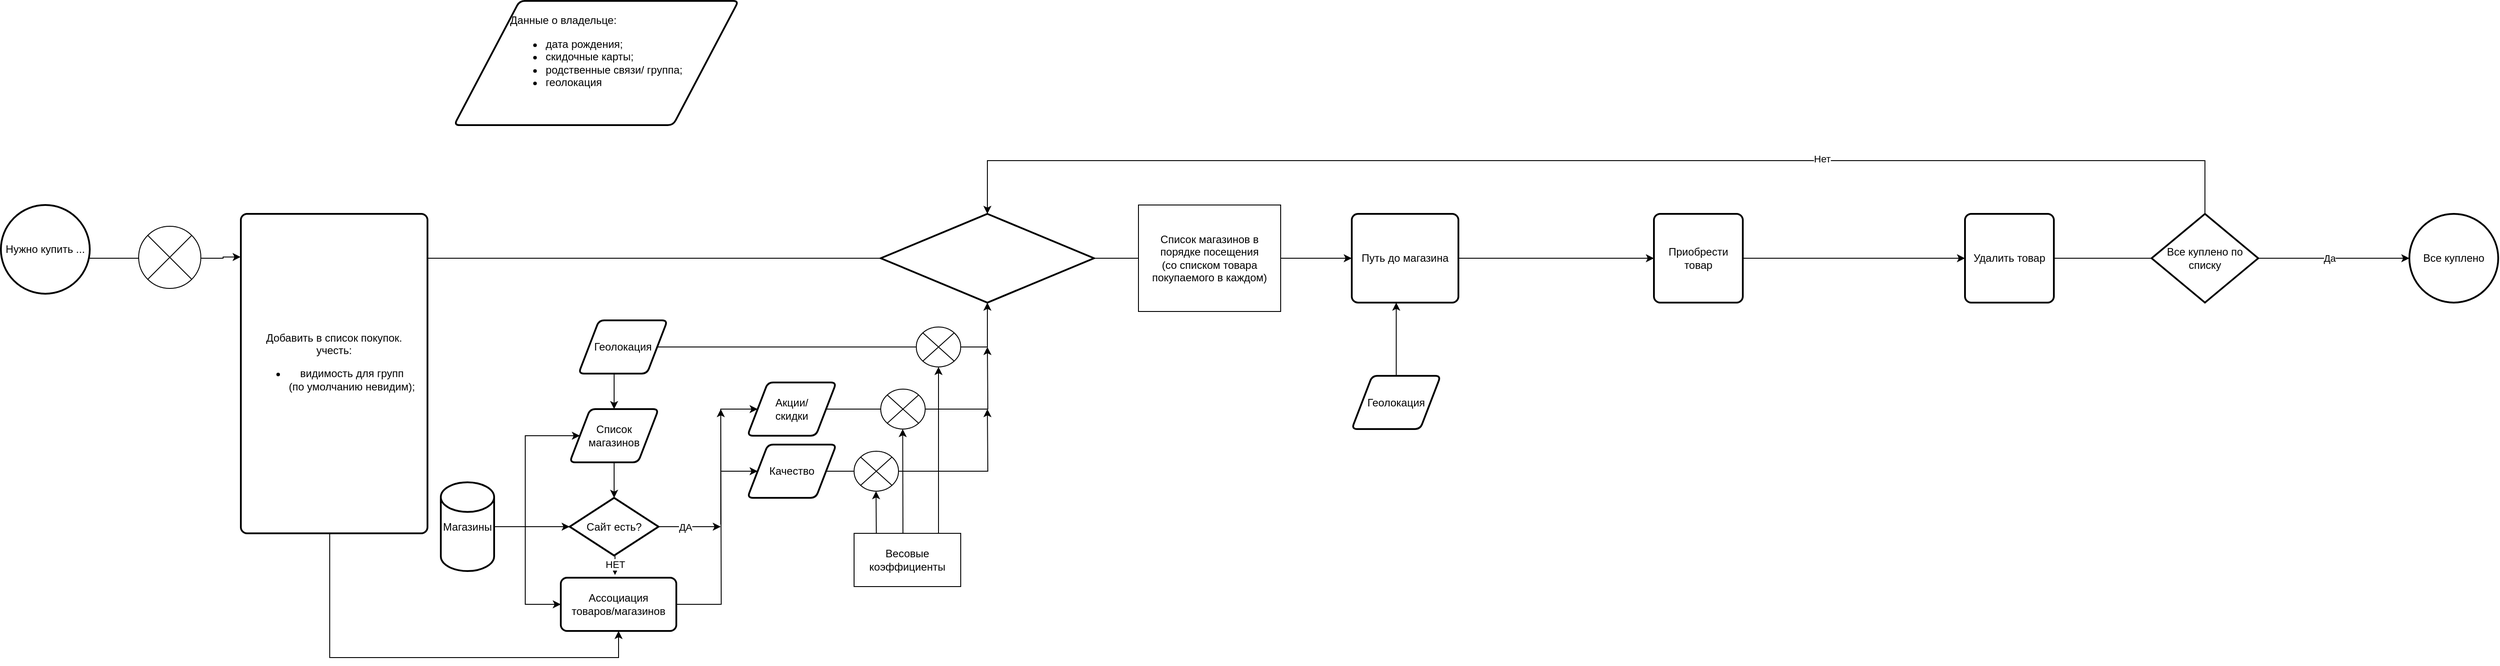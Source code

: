 <mxfile version="17.1.2" type="github">
  <diagram id="aSpPIXPHHALbY8qecASI" name="Page-1">
    <mxGraphModel dx="1296" dy="685" grid="1" gridSize="10" guides="1" tooltips="1" connect="1" arrows="1" fold="1" page="1" pageScale="1" pageWidth="827" pageHeight="1169" math="0" shadow="0">
      <root>
        <mxCell id="0" />
        <mxCell id="1" parent="0" />
        <mxCell id="xOB81SDt4LX_O5CGLrkT-13" style="edgeStyle=orthogonalEdgeStyle;rounded=0;orthogonalLoop=1;jettySize=auto;html=1;entryX=-0.001;entryY=0.135;entryDx=0;entryDy=0;entryPerimeter=0;" edge="1" parent="1" source="xOB81SDt4LX_O5CGLrkT-1" target="xOB81SDt4LX_O5CGLrkT-3">
          <mxGeometry relative="1" as="geometry">
            <mxPoint x="300" y="660" as="targetPoint" />
            <Array as="points">
              <mxPoint x="270" y="400" />
              <mxPoint x="330" y="399" />
            </Array>
          </mxGeometry>
        </mxCell>
        <mxCell id="xOB81SDt4LX_O5CGLrkT-1" value="&lt;font style=&quot;vertical-align: inherit&quot;&gt;&lt;font style=&quot;vertical-align: inherit&quot;&gt;&lt;font style=&quot;vertical-align: inherit&quot;&gt;&lt;font style=&quot;vertical-align: inherit&quot;&gt;Нужно купить ...&lt;/font&gt;&lt;/font&gt;&lt;/font&gt;&lt;/font&gt;" style="strokeWidth=2;html=1;shape=mxgraph.flowchart.start_2;whiteSpace=wrap;" vertex="1" parent="1">
          <mxGeometry x="20" y="340" width="100" height="100" as="geometry" />
        </mxCell>
        <mxCell id="xOB81SDt4LX_O5CGLrkT-2" value="&lt;font style=&quot;vertical-align: inherit&quot;&gt;&lt;font style=&quot;vertical-align: inherit&quot;&gt;&lt;font style=&quot;vertical-align: inherit&quot;&gt;&lt;font style=&quot;vertical-align: inherit&quot;&gt;Все куплено&lt;/font&gt;&lt;/font&gt;&lt;/font&gt;&lt;/font&gt;" style="strokeWidth=2;html=1;shape=mxgraph.flowchart.start_2;whiteSpace=wrap;" vertex="1" parent="1">
          <mxGeometry x="2730" y="350" width="100" height="100" as="geometry" />
        </mxCell>
        <mxCell id="xOB81SDt4LX_O5CGLrkT-16" style="edgeStyle=orthogonalEdgeStyle;rounded=0;orthogonalLoop=1;jettySize=auto;html=1;entryX=0;entryY=0.5;entryDx=0;entryDy=0;startArrow=none;" edge="1" parent="1" source="xOB81SDt4LX_O5CGLrkT-24" target="xOB81SDt4LX_O5CGLrkT-4">
          <mxGeometry relative="1" as="geometry" />
        </mxCell>
        <mxCell id="xOB81SDt4LX_O5CGLrkT-75" style="edgeStyle=orthogonalEdgeStyle;rounded=0;orthogonalLoop=1;jettySize=auto;html=1;entryX=0.5;entryY=1;entryDx=0;entryDy=0;" edge="1" parent="1" source="xOB81SDt4LX_O5CGLrkT-3" target="xOB81SDt4LX_O5CGLrkT-62">
          <mxGeometry relative="1" as="geometry">
            <mxPoint x="390" y="850" as="targetPoint" />
            <Array as="points">
              <mxPoint x="390" y="850" />
              <mxPoint x="715" y="850" />
            </Array>
          </mxGeometry>
        </mxCell>
        <mxCell id="xOB81SDt4LX_O5CGLrkT-3" value="&lt;font style=&quot;vertical-align: inherit&quot;&gt;&lt;font style=&quot;vertical-align: inherit&quot;&gt;&lt;font style=&quot;vertical-align: inherit&quot;&gt;&lt;font style=&quot;vertical-align: inherit&quot;&gt;&lt;font style=&quot;vertical-align: inherit&quot;&gt;&lt;font style=&quot;vertical-align: inherit&quot;&gt;Добавить в список покупок.&lt;br&gt;учесть:&lt;br&gt;&lt;ul&gt;&lt;li&gt;&lt;font style=&quot;vertical-align: inherit&quot;&gt;&lt;font style=&quot;vertical-align: inherit&quot;&gt;&lt;font style=&quot;vertical-align: inherit&quot;&gt;&lt;font style=&quot;vertical-align: inherit&quot;&gt;&lt;font style=&quot;vertical-align: inherit&quot;&gt;&lt;font style=&quot;vertical-align: inherit&quot;&gt;видимость для групп&lt;br&gt;(по умолчанию невидим);&lt;/font&gt;&lt;/font&gt;&lt;/font&gt;&lt;/font&gt;&lt;/font&gt;&lt;/font&gt;&lt;/li&gt;&lt;/ul&gt;&lt;br&gt;&lt;/font&gt;&lt;/font&gt;&lt;/font&gt;&lt;/font&gt;&lt;/font&gt;&lt;/font&gt;" style="rounded=1;whiteSpace=wrap;html=1;absoluteArcSize=1;arcSize=14;strokeWidth=2;" vertex="1" parent="1">
          <mxGeometry x="290" y="350" width="210" height="360" as="geometry" />
        </mxCell>
        <mxCell id="xOB81SDt4LX_O5CGLrkT-17" style="edgeStyle=orthogonalEdgeStyle;rounded=0;orthogonalLoop=1;jettySize=auto;html=1;entryX=0;entryY=0.5;entryDx=0;entryDy=0;" edge="1" parent="1" source="xOB81SDt4LX_O5CGLrkT-4" target="xOB81SDt4LX_O5CGLrkT-5">
          <mxGeometry relative="1" as="geometry" />
        </mxCell>
        <mxCell id="xOB81SDt4LX_O5CGLrkT-4" value="&lt;font style=&quot;vertical-align: inherit&quot;&gt;&lt;font style=&quot;vertical-align: inherit&quot;&gt;&lt;font style=&quot;vertical-align: inherit&quot;&gt;&lt;font style=&quot;vertical-align: inherit&quot;&gt;Путь до магазина&lt;/font&gt;&lt;/font&gt;&lt;/font&gt;&lt;/font&gt;" style="rounded=1;whiteSpace=wrap;html=1;absoluteArcSize=1;arcSize=14;strokeWidth=2;" vertex="1" parent="1">
          <mxGeometry x="1540" y="350" width="120" height="100" as="geometry" />
        </mxCell>
        <mxCell id="xOB81SDt4LX_O5CGLrkT-18" style="edgeStyle=orthogonalEdgeStyle;rounded=0;orthogonalLoop=1;jettySize=auto;html=1;entryX=0;entryY=0.5;entryDx=0;entryDy=0;" edge="1" parent="1" source="xOB81SDt4LX_O5CGLrkT-5" target="xOB81SDt4LX_O5CGLrkT-6">
          <mxGeometry relative="1" as="geometry" />
        </mxCell>
        <mxCell id="xOB81SDt4LX_O5CGLrkT-5" value="&lt;font style=&quot;vertical-align: inherit&quot;&gt;&lt;font style=&quot;vertical-align: inherit&quot;&gt;Приобрести товар&lt;/font&gt;&lt;/font&gt;" style="rounded=1;whiteSpace=wrap;html=1;absoluteArcSize=1;arcSize=14;strokeWidth=2;" vertex="1" parent="1">
          <mxGeometry x="1880" y="350" width="100" height="100" as="geometry" />
        </mxCell>
        <mxCell id="xOB81SDt4LX_O5CGLrkT-19" style="edgeStyle=orthogonalEdgeStyle;rounded=0;orthogonalLoop=1;jettySize=auto;html=1;entryX=0;entryY=0.5;entryDx=0;entryDy=0;entryPerimeter=0;" edge="1" parent="1" source="xOB81SDt4LX_O5CGLrkT-6" target="xOB81SDt4LX_O5CGLrkT-2">
          <mxGeometry relative="1" as="geometry" />
        </mxCell>
        <mxCell id="xOB81SDt4LX_O5CGLrkT-21" value="&lt;font style=&quot;vertical-align: inherit&quot;&gt;&lt;font style=&quot;vertical-align: inherit&quot;&gt;Да&lt;/font&gt;&lt;/font&gt;" style="edgeLabel;html=1;align=center;verticalAlign=middle;resizable=0;points=[];" vertex="1" connectable="0" parent="xOB81SDt4LX_O5CGLrkT-19">
          <mxGeometry x="0.741" relative="1" as="geometry">
            <mxPoint x="-38" as="offset" />
          </mxGeometry>
        </mxCell>
        <mxCell id="xOB81SDt4LX_O5CGLrkT-6" value="&lt;font style=&quot;vertical-align: inherit&quot;&gt;&lt;font style=&quot;vertical-align: inherit&quot;&gt;&lt;font style=&quot;vertical-align: inherit&quot;&gt;&lt;font style=&quot;vertical-align: inherit&quot;&gt;Удалить товар&lt;/font&gt;&lt;/font&gt;&lt;/font&gt;&lt;/font&gt;" style="rounded=1;whiteSpace=wrap;html=1;absoluteArcSize=1;arcSize=14;strokeWidth=2;" vertex="1" parent="1">
          <mxGeometry x="2230" y="350" width="100" height="100" as="geometry" />
        </mxCell>
        <mxCell id="xOB81SDt4LX_O5CGLrkT-12" value="&lt;div style=&quot;text-align: left&quot;&gt;&lt;span&gt;&lt;font style=&quot;vertical-align: inherit&quot;&gt;&lt;font style=&quot;vertical-align: inherit&quot;&gt;&lt;font style=&quot;vertical-align: inherit&quot;&gt;&lt;font style=&quot;vertical-align: inherit&quot;&gt;&lt;font style=&quot;vertical-align: inherit&quot;&gt;&lt;font style=&quot;vertical-align: inherit&quot;&gt;Данные о владельце:&lt;/font&gt;&lt;/font&gt;&lt;/font&gt;&lt;/font&gt;&lt;/font&gt;&lt;/font&gt;&lt;/span&gt;&lt;/div&gt;&lt;font style=&quot;vertical-align: inherit&quot;&gt;&lt;div style=&quot;text-align: left&quot;&gt;&lt;ul&gt;&lt;li&gt;&lt;span&gt;&lt;font style=&quot;vertical-align: inherit&quot;&gt;&lt;font style=&quot;vertical-align: inherit&quot;&gt;&lt;font style=&quot;vertical-align: inherit&quot;&gt;&lt;font style=&quot;vertical-align: inherit&quot;&gt;&lt;font style=&quot;vertical-align: inherit&quot;&gt;&lt;font style=&quot;vertical-align: inherit&quot;&gt;&lt;font style=&quot;vertical-align: inherit&quot;&gt;&lt;font style=&quot;vertical-align: inherit&quot;&gt;дата рождения;&lt;/font&gt;&lt;/font&gt;&lt;/font&gt;&lt;/font&gt;&lt;/font&gt;&lt;/font&gt;&lt;/font&gt;&lt;/font&gt;&lt;/span&gt;&lt;/li&gt;&lt;li&gt;&lt;font style=&quot;vertical-align: inherit&quot;&gt;&lt;font style=&quot;vertical-align: inherit&quot;&gt;&lt;font style=&quot;vertical-align: inherit&quot;&gt;&lt;font style=&quot;vertical-align: inherit&quot;&gt;&lt;font style=&quot;vertical-align: inherit&quot;&gt;&lt;font style=&quot;vertical-align: inherit&quot;&gt;&lt;font style=&quot;vertical-align: inherit&quot;&gt;&lt;font style=&quot;vertical-align: inherit&quot;&gt;скидочные карты;&lt;/font&gt;&lt;/font&gt;&lt;/font&gt;&lt;/font&gt;&lt;/font&gt;&lt;/font&gt;&lt;/font&gt;&lt;/font&gt;&lt;/li&gt;&lt;li&gt;&lt;font style=&quot;vertical-align: inherit&quot;&gt;&lt;font style=&quot;vertical-align: inherit&quot;&gt;&lt;font style=&quot;vertical-align: inherit&quot;&gt;&lt;font style=&quot;vertical-align: inherit&quot;&gt;&lt;font style=&quot;vertical-align: inherit&quot;&gt;&lt;font style=&quot;vertical-align: inherit&quot;&gt;&lt;font style=&quot;vertical-align: inherit&quot;&gt;&lt;font style=&quot;vertical-align: inherit&quot;&gt;&lt;font style=&quot;vertical-align: inherit&quot;&gt;&lt;font style=&quot;vertical-align: inherit&quot;&gt;&lt;font style=&quot;vertical-align: inherit&quot;&gt;&lt;font style=&quot;vertical-align: inherit&quot;&gt;родственные связи/&lt;/font&gt;&lt;/font&gt;&lt;/font&gt;&lt;/font&gt;&lt;/font&gt;&lt;/font&gt;&lt;/font&gt;&lt;/font&gt;&lt;/font&gt;&lt;/font&gt;&lt;/font&gt;&lt;/font&gt;&lt;font style=&quot;vertical-align: inherit&quot;&gt;&lt;font style=&quot;vertical-align: inherit&quot;&gt;&lt;font style=&quot;vertical-align: inherit&quot;&gt;&lt;font style=&quot;vertical-align: inherit&quot;&gt; группа;&lt;/font&gt;&lt;/font&gt;&lt;/font&gt;&lt;/font&gt;&lt;/li&gt;&lt;li&gt;&lt;font style=&quot;vertical-align: inherit&quot;&gt;&lt;font style=&quot;vertical-align: inherit&quot;&gt;&lt;font style=&quot;vertical-align: inherit&quot;&gt;&lt;font style=&quot;vertical-align: inherit&quot;&gt;&lt;font style=&quot;vertical-align: inherit&quot;&gt;&lt;font style=&quot;vertical-align: inherit&quot;&gt;геолокация&lt;/font&gt;&lt;/font&gt;&lt;/font&gt;&lt;/font&gt;&lt;/font&gt;&lt;/font&gt;&lt;/li&gt;&lt;/ul&gt;&lt;/div&gt;&lt;font style=&quot;vertical-align: inherit&quot;&gt;&lt;div style=&quot;text-align: left&quot;&gt;&lt;br&gt;&lt;/div&gt;&lt;/font&gt;&lt;/font&gt;" style="shape=parallelogram;html=1;strokeWidth=2;perimeter=parallelogramPerimeter;whiteSpace=wrap;rounded=1;arcSize=12;size=0.23;" vertex="1" parent="1">
          <mxGeometry x="530" y="110" width="320" height="140" as="geometry" />
        </mxCell>
        <mxCell id="xOB81SDt4LX_O5CGLrkT-14" value="" style="verticalLabelPosition=bottom;verticalAlign=top;html=1;shape=mxgraph.flowchart.or;" vertex="1" parent="1">
          <mxGeometry x="175" y="364" width="70" height="70" as="geometry" />
        </mxCell>
        <mxCell id="xOB81SDt4LX_O5CGLrkT-22" style="edgeStyle=orthogonalEdgeStyle;rounded=0;orthogonalLoop=1;jettySize=auto;html=1;entryX=0.5;entryY=0;entryDx=0;entryDy=0;entryPerimeter=0;" edge="1" parent="1" source="xOB81SDt4LX_O5CGLrkT-20" target="xOB81SDt4LX_O5CGLrkT-24">
          <mxGeometry relative="1" as="geometry">
            <mxPoint x="2460" y="230" as="targetPoint" />
            <Array as="points">
              <mxPoint x="2500" y="290" />
              <mxPoint x="1130" y="290" />
            </Array>
          </mxGeometry>
        </mxCell>
        <mxCell id="xOB81SDt4LX_O5CGLrkT-23" value="&lt;font style=&quot;vertical-align: inherit&quot;&gt;&lt;font style=&quot;vertical-align: inherit&quot;&gt;Нет&lt;/font&gt;&lt;/font&gt;" style="edgeLabel;html=1;align=center;verticalAlign=middle;resizable=0;points=[];" vertex="1" connectable="0" parent="xOB81SDt4LX_O5CGLrkT-22">
          <mxGeometry x="-0.34" y="-2" relative="1" as="geometry">
            <mxPoint as="offset" />
          </mxGeometry>
        </mxCell>
        <mxCell id="xOB81SDt4LX_O5CGLrkT-20" value="&lt;font style=&quot;vertical-align: inherit&quot;&gt;&lt;font style=&quot;vertical-align: inherit&quot;&gt;&lt;font style=&quot;vertical-align: inherit&quot;&gt;&lt;font style=&quot;vertical-align: inherit&quot;&gt;Все куплено по списку&lt;/font&gt;&lt;/font&gt;&lt;/font&gt;&lt;/font&gt;" style="strokeWidth=2;html=1;shape=mxgraph.flowchart.decision;whiteSpace=wrap;" vertex="1" parent="1">
          <mxGeometry x="2440" y="350" width="120" height="100" as="geometry" />
        </mxCell>
        <mxCell id="xOB81SDt4LX_O5CGLrkT-24" value="" style="strokeWidth=2;html=1;shape=mxgraph.flowchart.decision;whiteSpace=wrap;" vertex="1" parent="1">
          <mxGeometry x="1010" y="350" width="240" height="100" as="geometry" />
        </mxCell>
        <mxCell id="xOB81SDt4LX_O5CGLrkT-28" value="" style="edgeStyle=orthogonalEdgeStyle;rounded=0;orthogonalLoop=1;jettySize=auto;html=1;entryX=0;entryY=0.5;entryDx=0;entryDy=0;endArrow=none;" edge="1" parent="1" source="xOB81SDt4LX_O5CGLrkT-3" target="xOB81SDt4LX_O5CGLrkT-24">
          <mxGeometry relative="1" as="geometry">
            <mxPoint x="910" y="400" as="sourcePoint" />
            <mxPoint x="1540" y="400" as="targetPoint" />
            <Array as="points">
              <mxPoint x="380" y="400" />
            </Array>
          </mxGeometry>
        </mxCell>
        <mxCell id="xOB81SDt4LX_O5CGLrkT-30" style="edgeStyle=orthogonalEdgeStyle;rounded=0;orthogonalLoop=1;jettySize=auto;html=1;exitX=1;exitY=0.5;exitDx=0;exitDy=0;startArrow=none;" edge="1" parent="1" source="xOB81SDt4LX_O5CGLrkT-35" target="xOB81SDt4LX_O5CGLrkT-24">
          <mxGeometry relative="1" as="geometry">
            <Array as="points">
              <mxPoint x="1130" y="500" />
            </Array>
          </mxGeometry>
        </mxCell>
        <mxCell id="xOB81SDt4LX_O5CGLrkT-59" style="edgeStyle=orthogonalEdgeStyle;rounded=0;orthogonalLoop=1;jettySize=auto;html=1;entryX=0.5;entryY=0;entryDx=0;entryDy=0;exitX=0.4;exitY=1;exitDx=0;exitDy=0;exitPerimeter=0;" edge="1" parent="1" source="xOB81SDt4LX_O5CGLrkT-29" target="xOB81SDt4LX_O5CGLrkT-58">
          <mxGeometry relative="1" as="geometry" />
        </mxCell>
        <mxCell id="xOB81SDt4LX_O5CGLrkT-29" value="Геолокация" style="shape=parallelogram;html=1;strokeWidth=2;perimeter=parallelogramPerimeter;whiteSpace=wrap;rounded=1;arcSize=12;size=0.23;" vertex="1" parent="1">
          <mxGeometry x="670" y="470" width="100" height="60" as="geometry" />
        </mxCell>
        <mxCell id="xOB81SDt4LX_O5CGLrkT-32" style="edgeStyle=orthogonalEdgeStyle;rounded=0;orthogonalLoop=1;jettySize=auto;html=1;exitX=1;exitY=0.5;exitDx=0;exitDy=0;startArrow=none;" edge="1" parent="1" source="xOB81SDt4LX_O5CGLrkT-36">
          <mxGeometry relative="1" as="geometry">
            <mxPoint x="1130" y="500" as="targetPoint" />
          </mxGeometry>
        </mxCell>
        <mxCell id="xOB81SDt4LX_O5CGLrkT-31" value="Акции/&lt;br&gt;скидки" style="shape=parallelogram;html=1;strokeWidth=2;perimeter=parallelogramPerimeter;whiteSpace=wrap;rounded=1;arcSize=12;size=0.23;" vertex="1" parent="1">
          <mxGeometry x="860" y="540" width="100" height="60" as="geometry" />
        </mxCell>
        <mxCell id="xOB81SDt4LX_O5CGLrkT-34" style="edgeStyle=orthogonalEdgeStyle;rounded=0;orthogonalLoop=1;jettySize=auto;html=1;" edge="1" parent="1" source="xOB81SDt4LX_O5CGLrkT-33">
          <mxGeometry relative="1" as="geometry">
            <mxPoint x="1130" y="570" as="targetPoint" />
          </mxGeometry>
        </mxCell>
        <mxCell id="xOB81SDt4LX_O5CGLrkT-33" value="Качество" style="shape=parallelogram;html=1;strokeWidth=2;perimeter=parallelogramPerimeter;whiteSpace=wrap;rounded=1;arcSize=12;size=0.23;" vertex="1" parent="1">
          <mxGeometry x="860" y="610" width="100" height="60" as="geometry" />
        </mxCell>
        <mxCell id="xOB81SDt4LX_O5CGLrkT-36" value="" style="verticalLabelPosition=bottom;verticalAlign=top;html=1;shape=mxgraph.flowchart.or;" vertex="1" parent="1">
          <mxGeometry x="1010" y="547.5" width="50" height="45" as="geometry" />
        </mxCell>
        <mxCell id="xOB81SDt4LX_O5CGLrkT-37" value="" style="edgeStyle=orthogonalEdgeStyle;rounded=0;orthogonalLoop=1;jettySize=auto;html=1;exitX=1;exitY=0.5;exitDx=0;exitDy=0;endArrow=none;" edge="1" parent="1" source="xOB81SDt4LX_O5CGLrkT-31" target="xOB81SDt4LX_O5CGLrkT-36">
          <mxGeometry relative="1" as="geometry">
            <mxPoint x="1130" y="500" as="targetPoint" />
            <mxPoint x="998.5" y="570" as="sourcePoint" />
          </mxGeometry>
        </mxCell>
        <mxCell id="xOB81SDt4LX_O5CGLrkT-38" value="" style="verticalLabelPosition=bottom;verticalAlign=top;html=1;shape=mxgraph.flowchart.or;" vertex="1" parent="1">
          <mxGeometry x="980" y="617.5" width="50" height="45" as="geometry" />
        </mxCell>
        <mxCell id="xOB81SDt4LX_O5CGLrkT-35" value="" style="verticalLabelPosition=bottom;verticalAlign=top;html=1;shape=mxgraph.flowchart.or;" vertex="1" parent="1">
          <mxGeometry x="1050" y="477.5" width="50" height="45" as="geometry" />
        </mxCell>
        <mxCell id="xOB81SDt4LX_O5CGLrkT-39" value="" style="edgeStyle=orthogonalEdgeStyle;rounded=0;orthogonalLoop=1;jettySize=auto;html=1;exitX=1;exitY=0.5;exitDx=0;exitDy=0;endArrow=none;" edge="1" parent="1" source="xOB81SDt4LX_O5CGLrkT-29" target="xOB81SDt4LX_O5CGLrkT-35">
          <mxGeometry relative="1" as="geometry">
            <mxPoint x="998.5" y="500" as="sourcePoint" />
            <mxPoint x="1130" y="450" as="targetPoint" />
            <Array as="points" />
          </mxGeometry>
        </mxCell>
        <mxCell id="xOB81SDt4LX_O5CGLrkT-45" value="" style="endArrow=classic;html=1;rounded=0;entryX=0.5;entryY=1;entryDx=0;entryDy=0;entryPerimeter=0;" edge="1" parent="1" target="xOB81SDt4LX_O5CGLrkT-35">
          <mxGeometry width="50" height="50" relative="1" as="geometry">
            <mxPoint x="1075" y="710" as="sourcePoint" />
            <mxPoint x="1030" y="530" as="targetPoint" />
            <Array as="points" />
          </mxGeometry>
        </mxCell>
        <mxCell id="xOB81SDt4LX_O5CGLrkT-46" value="" style="endArrow=classic;html=1;rounded=0;entryX=0.5;entryY=1;entryDx=0;entryDy=0;entryPerimeter=0;" edge="1" parent="1">
          <mxGeometry width="50" height="50" relative="1" as="geometry">
            <mxPoint x="1035" y="710" as="sourcePoint" />
            <mxPoint x="1034.71" y="592.5" as="targetPoint" />
            <Array as="points" />
          </mxGeometry>
        </mxCell>
        <mxCell id="xOB81SDt4LX_O5CGLrkT-47" value="" style="endArrow=classic;html=1;rounded=0;entryX=0.5;entryY=1;entryDx=0;entryDy=0;entryPerimeter=0;" edge="1" parent="1">
          <mxGeometry width="50" height="50" relative="1" as="geometry">
            <mxPoint x="1005" y="710" as="sourcePoint" />
            <mxPoint x="1004.71" y="662.5" as="targetPoint" />
            <Array as="points" />
          </mxGeometry>
        </mxCell>
        <mxCell id="xOB81SDt4LX_O5CGLrkT-50" value="Весовые коэффициенты" style="rounded=0;whiteSpace=wrap;html=1;" vertex="1" parent="1">
          <mxGeometry x="980" y="710" width="120" height="60" as="geometry" />
        </mxCell>
        <mxCell id="xOB81SDt4LX_O5CGLrkT-52" value="Список магазинов в порядке посещения&lt;br&gt;(со списком товара покупаемого в каждом)" style="rounded=0;whiteSpace=wrap;html=1;" vertex="1" parent="1">
          <mxGeometry x="1300" y="340" width="160" height="120" as="geometry" />
        </mxCell>
        <mxCell id="xOB81SDt4LX_O5CGLrkT-69" style="edgeStyle=orthogonalEdgeStyle;rounded=0;orthogonalLoop=1;jettySize=auto;html=1;entryX=0;entryY=0.5;entryDx=0;entryDy=0;entryPerimeter=0;" edge="1" parent="1" source="xOB81SDt4LX_O5CGLrkT-54" target="xOB81SDt4LX_O5CGLrkT-60">
          <mxGeometry relative="1" as="geometry" />
        </mxCell>
        <mxCell id="xOB81SDt4LX_O5CGLrkT-71" style="edgeStyle=orthogonalEdgeStyle;rounded=0;orthogonalLoop=1;jettySize=auto;html=1;entryX=0;entryY=0.5;entryDx=0;entryDy=0;" edge="1" parent="1" source="xOB81SDt4LX_O5CGLrkT-54" target="xOB81SDt4LX_O5CGLrkT-58">
          <mxGeometry relative="1" as="geometry">
            <mxPoint x="630" y="610" as="targetPoint" />
            <Array as="points">
              <mxPoint x="610" y="703" />
              <mxPoint x="610" y="600" />
            </Array>
          </mxGeometry>
        </mxCell>
        <mxCell id="xOB81SDt4LX_O5CGLrkT-72" style="edgeStyle=orthogonalEdgeStyle;rounded=0;orthogonalLoop=1;jettySize=auto;html=1;exitX=1;exitY=0.5;exitDx=0;exitDy=0;exitPerimeter=0;entryX=0;entryY=0.5;entryDx=0;entryDy=0;" edge="1" parent="1" source="xOB81SDt4LX_O5CGLrkT-54" target="xOB81SDt4LX_O5CGLrkT-62">
          <mxGeometry relative="1" as="geometry">
            <mxPoint x="610" y="800" as="targetPoint" />
            <Array as="points">
              <mxPoint x="610" y="703" />
              <mxPoint x="610" y="790" />
            </Array>
          </mxGeometry>
        </mxCell>
        <mxCell id="xOB81SDt4LX_O5CGLrkT-54" value="Магазины" style="strokeWidth=2;html=1;shape=mxgraph.flowchart.database;whiteSpace=wrap;" vertex="1" parent="1">
          <mxGeometry x="515" y="652.5" width="60" height="100" as="geometry" />
        </mxCell>
        <mxCell id="xOB81SDt4LX_O5CGLrkT-61" style="edgeStyle=orthogonalEdgeStyle;rounded=0;orthogonalLoop=1;jettySize=auto;html=1;entryX=0.5;entryY=0;entryDx=0;entryDy=0;entryPerimeter=0;" edge="1" parent="1" source="xOB81SDt4LX_O5CGLrkT-58" target="xOB81SDt4LX_O5CGLrkT-60">
          <mxGeometry relative="1" as="geometry" />
        </mxCell>
        <mxCell id="xOB81SDt4LX_O5CGLrkT-58" value="Список&lt;br&gt;магазинов" style="shape=parallelogram;html=1;strokeWidth=2;perimeter=parallelogramPerimeter;whiteSpace=wrap;rounded=1;arcSize=12;size=0.23;" vertex="1" parent="1">
          <mxGeometry x="660" y="570" width="100" height="60" as="geometry" />
        </mxCell>
        <mxCell id="xOB81SDt4LX_O5CGLrkT-63" style="edgeStyle=orthogonalEdgeStyle;rounded=0;orthogonalLoop=1;jettySize=auto;html=1;" edge="1" parent="1" source="xOB81SDt4LX_O5CGLrkT-60">
          <mxGeometry relative="1" as="geometry">
            <mxPoint x="830" y="702.5" as="targetPoint" />
          </mxGeometry>
        </mxCell>
        <mxCell id="xOB81SDt4LX_O5CGLrkT-64" value="ДА" style="edgeLabel;html=1;align=center;verticalAlign=middle;resizable=0;points=[];" vertex="1" connectable="0" parent="xOB81SDt4LX_O5CGLrkT-63">
          <mxGeometry x="-0.163" relative="1" as="geometry">
            <mxPoint as="offset" />
          </mxGeometry>
        </mxCell>
        <mxCell id="xOB81SDt4LX_O5CGLrkT-68" value="НЕТ" style="edgeStyle=orthogonalEdgeStyle;rounded=0;orthogonalLoop=1;jettySize=auto;html=1;exitX=0.5;exitY=1;exitDx=0;exitDy=0;exitPerimeter=0;entryX=0.469;entryY=-0.051;entryDx=0;entryDy=0;entryPerimeter=0;" edge="1" parent="1" source="xOB81SDt4LX_O5CGLrkT-60" target="xOB81SDt4LX_O5CGLrkT-62">
          <mxGeometry relative="1" as="geometry" />
        </mxCell>
        <mxCell id="xOB81SDt4LX_O5CGLrkT-60" value="Сайт есть?" style="strokeWidth=2;html=1;shape=mxgraph.flowchart.decision;whiteSpace=wrap;" vertex="1" parent="1">
          <mxGeometry x="660" y="670" width="100" height="65" as="geometry" />
        </mxCell>
        <mxCell id="xOB81SDt4LX_O5CGLrkT-70" style="edgeStyle=orthogonalEdgeStyle;rounded=0;orthogonalLoop=1;jettySize=auto;html=1;" edge="1" parent="1" source="xOB81SDt4LX_O5CGLrkT-62">
          <mxGeometry relative="1" as="geometry">
            <mxPoint x="830" y="570" as="targetPoint" />
          </mxGeometry>
        </mxCell>
        <mxCell id="xOB81SDt4LX_O5CGLrkT-62" value="Ассоциация&lt;br&gt;товаров/магазинов" style="rounded=1;whiteSpace=wrap;html=1;absoluteArcSize=1;arcSize=14;strokeWidth=2;" vertex="1" parent="1">
          <mxGeometry x="650" y="760" width="130" height="60" as="geometry" />
        </mxCell>
        <mxCell id="xOB81SDt4LX_O5CGLrkT-65" value="" style="endArrow=classic;html=1;rounded=0;entryX=0;entryY=0.5;entryDx=0;entryDy=0;" edge="1" parent="1" target="xOB81SDt4LX_O5CGLrkT-31">
          <mxGeometry width="50" height="50" relative="1" as="geometry">
            <mxPoint x="830" y="700" as="sourcePoint" />
            <mxPoint x="870" y="560" as="targetPoint" />
            <Array as="points">
              <mxPoint x="830" y="570" />
            </Array>
          </mxGeometry>
        </mxCell>
        <mxCell id="xOB81SDt4LX_O5CGLrkT-66" value="" style="endArrow=classic;html=1;rounded=0;entryX=0;entryY=0.5;entryDx=0;entryDy=0;" edge="1" parent="1" target="xOB81SDt4LX_O5CGLrkT-33">
          <mxGeometry width="50" height="50" relative="1" as="geometry">
            <mxPoint x="830" y="640" as="sourcePoint" />
            <mxPoint x="870" y="560" as="targetPoint" />
          </mxGeometry>
        </mxCell>
        <mxCell id="xOB81SDt4LX_O5CGLrkT-74" style="edgeStyle=orthogonalEdgeStyle;rounded=0;orthogonalLoop=1;jettySize=auto;html=1;entryX=0.417;entryY=1;entryDx=0;entryDy=0;entryPerimeter=0;" edge="1" parent="1" source="xOB81SDt4LX_O5CGLrkT-73" target="xOB81SDt4LX_O5CGLrkT-4">
          <mxGeometry relative="1" as="geometry" />
        </mxCell>
        <mxCell id="xOB81SDt4LX_O5CGLrkT-73" value="Геолокация" style="shape=parallelogram;html=1;strokeWidth=2;perimeter=parallelogramPerimeter;whiteSpace=wrap;rounded=1;arcSize=12;size=0.23;" vertex="1" parent="1">
          <mxGeometry x="1540" y="532.5" width="100" height="60" as="geometry" />
        </mxCell>
      </root>
    </mxGraphModel>
  </diagram>
</mxfile>
